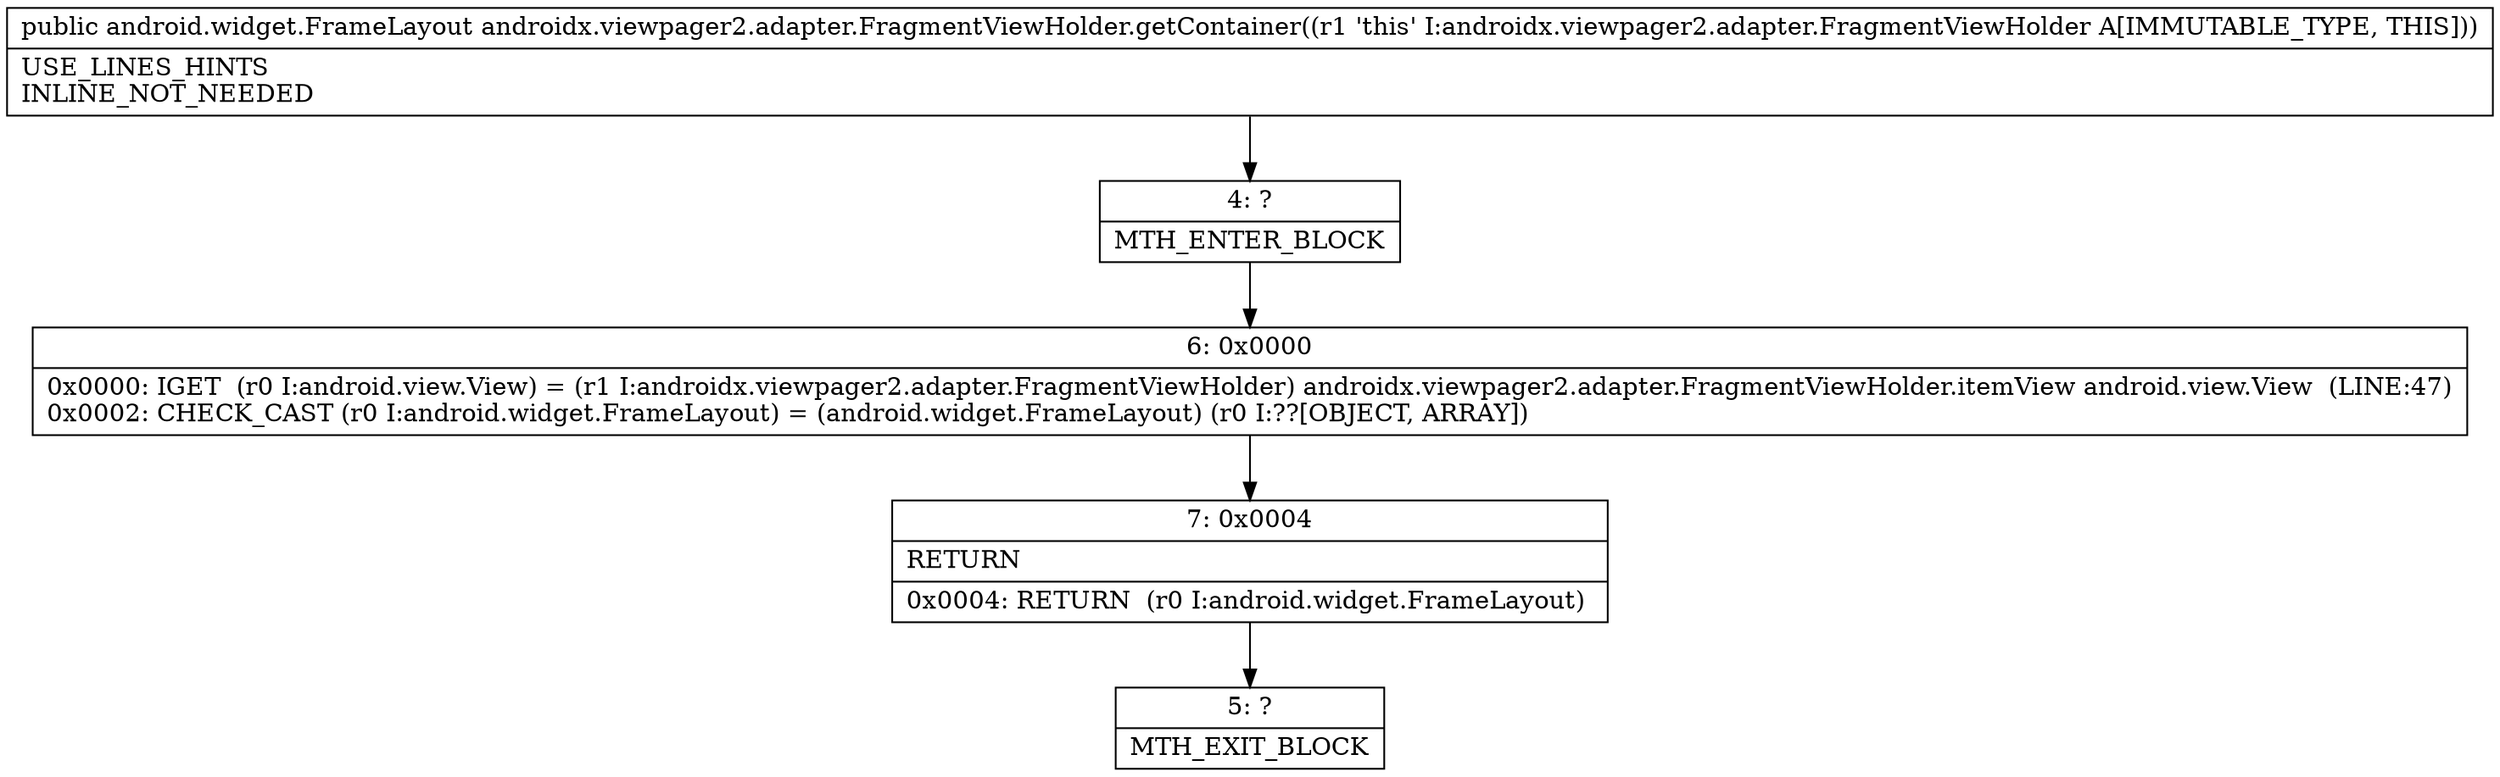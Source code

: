 digraph "CFG forandroidx.viewpager2.adapter.FragmentViewHolder.getContainer()Landroid\/widget\/FrameLayout;" {
Node_4 [shape=record,label="{4\:\ ?|MTH_ENTER_BLOCK\l}"];
Node_6 [shape=record,label="{6\:\ 0x0000|0x0000: IGET  (r0 I:android.view.View) = (r1 I:androidx.viewpager2.adapter.FragmentViewHolder) androidx.viewpager2.adapter.FragmentViewHolder.itemView android.view.View  (LINE:47)\l0x0002: CHECK_CAST (r0 I:android.widget.FrameLayout) = (android.widget.FrameLayout) (r0 I:??[OBJECT, ARRAY]) \l}"];
Node_7 [shape=record,label="{7\:\ 0x0004|RETURN\l|0x0004: RETURN  (r0 I:android.widget.FrameLayout) \l}"];
Node_5 [shape=record,label="{5\:\ ?|MTH_EXIT_BLOCK\l}"];
MethodNode[shape=record,label="{public android.widget.FrameLayout androidx.viewpager2.adapter.FragmentViewHolder.getContainer((r1 'this' I:androidx.viewpager2.adapter.FragmentViewHolder A[IMMUTABLE_TYPE, THIS]))  | USE_LINES_HINTS\lINLINE_NOT_NEEDED\l}"];
MethodNode -> Node_4;Node_4 -> Node_6;
Node_6 -> Node_7;
Node_7 -> Node_5;
}

